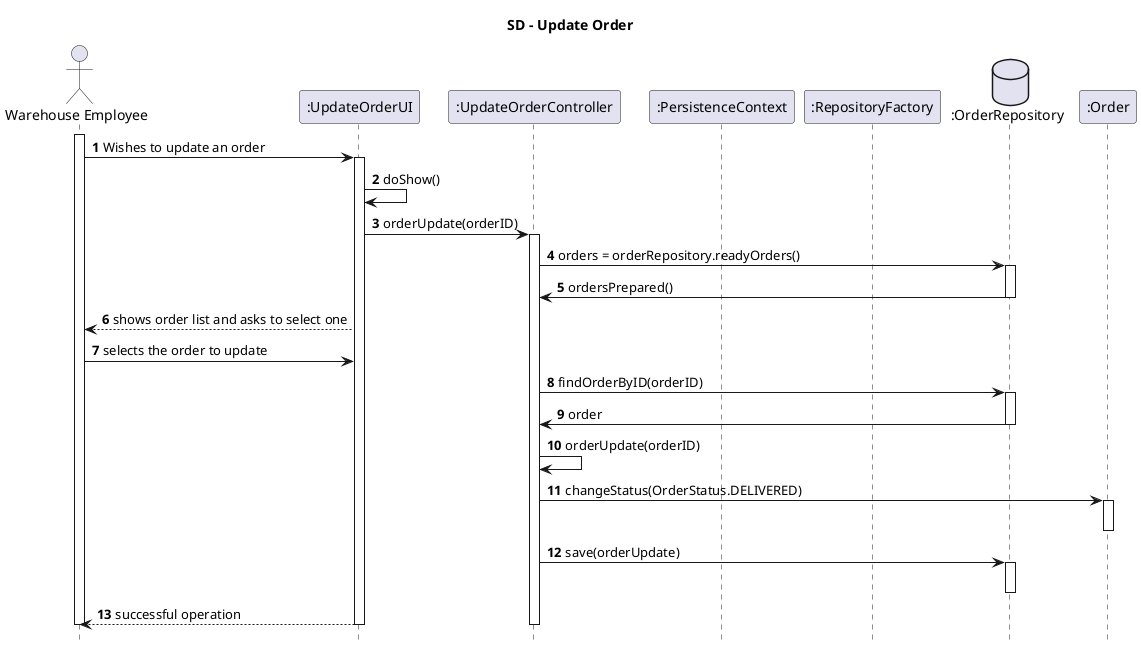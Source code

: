 @startuml
autonumber
hide footbox

title SD - Update Order

        actor "Warehouse Employee" as wm
		participant ":UpdateOrderUI" as ui
		participant ":UpdateOrderController" as ctrl
		participant ":PersistenceContext" as pc
		participant ":RepositoryFactory" as rf
		database ":OrderRepository" as repoPC
        participant ":Order" as prod
        activate wm

        wm -> ui: Wishes to update an order
        activate ui
		ui->ui:doShow()
        		ui->ctrl:orderUpdate(orderID)
        		activate ctrl

        		ctrl->repoPC:orders = orderRepository.readyOrders()
        		activate repoPC
        		repoPC->ctrl: ordersPrepared()
        		deactivate repoPC
        		ui --> wm :  shows order list and asks to select one
        		wm -> ui : selects the order to update
        		ctrl -> repoPC: findOrderByID(orderID)
        		activate repoPC
        		repoPC->ctrl: order
        		deactivate repoPC


        		ctrl->ctrl: orderUpdate(orderID)
        		ctrl -> prod : changeStatus(OrderStatus.DELIVERED)
        		activate prod
        		deactivate prod


        		ctrl->repoPC:save(orderUpdate)
        		activate repoPC
        		deactivate repoPC
        		ui --> wm: successful operation
        		deactivate ctrl
        		deactivate ui
        		deactivate wm




@enduml